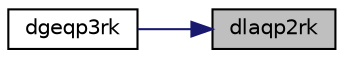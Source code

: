 digraph "dlaqp2rk"
{
 // LATEX_PDF_SIZE
  edge [fontname="Helvetica",fontsize="10",labelfontname="Helvetica",labelfontsize="10"];
  node [fontname="Helvetica",fontsize="10",shape=record];
  rankdir="RL";
  Node1 [label="dlaqp2rk",height=0.2,width=0.4,color="black", fillcolor="grey75", style="filled", fontcolor="black",tooltip="DLAQP2RK computes truncated QR factorization with column pivoting of a real matrix block using Level ..."];
  Node1 -> Node2 [dir="back",color="midnightblue",fontsize="10",style="solid",fontname="Helvetica"];
  Node2 [label="dgeqp3rk",height=0.2,width=0.4,color="black", fillcolor="white", style="filled",URL="$dgeqp3rk_8f.html#ac0cc37cf9544f6f18889ba688f931fd1",tooltip="DGEQP3RK computes a truncated Householder QR factorization with column pivoting of a real m-by-n matr..."];
}

